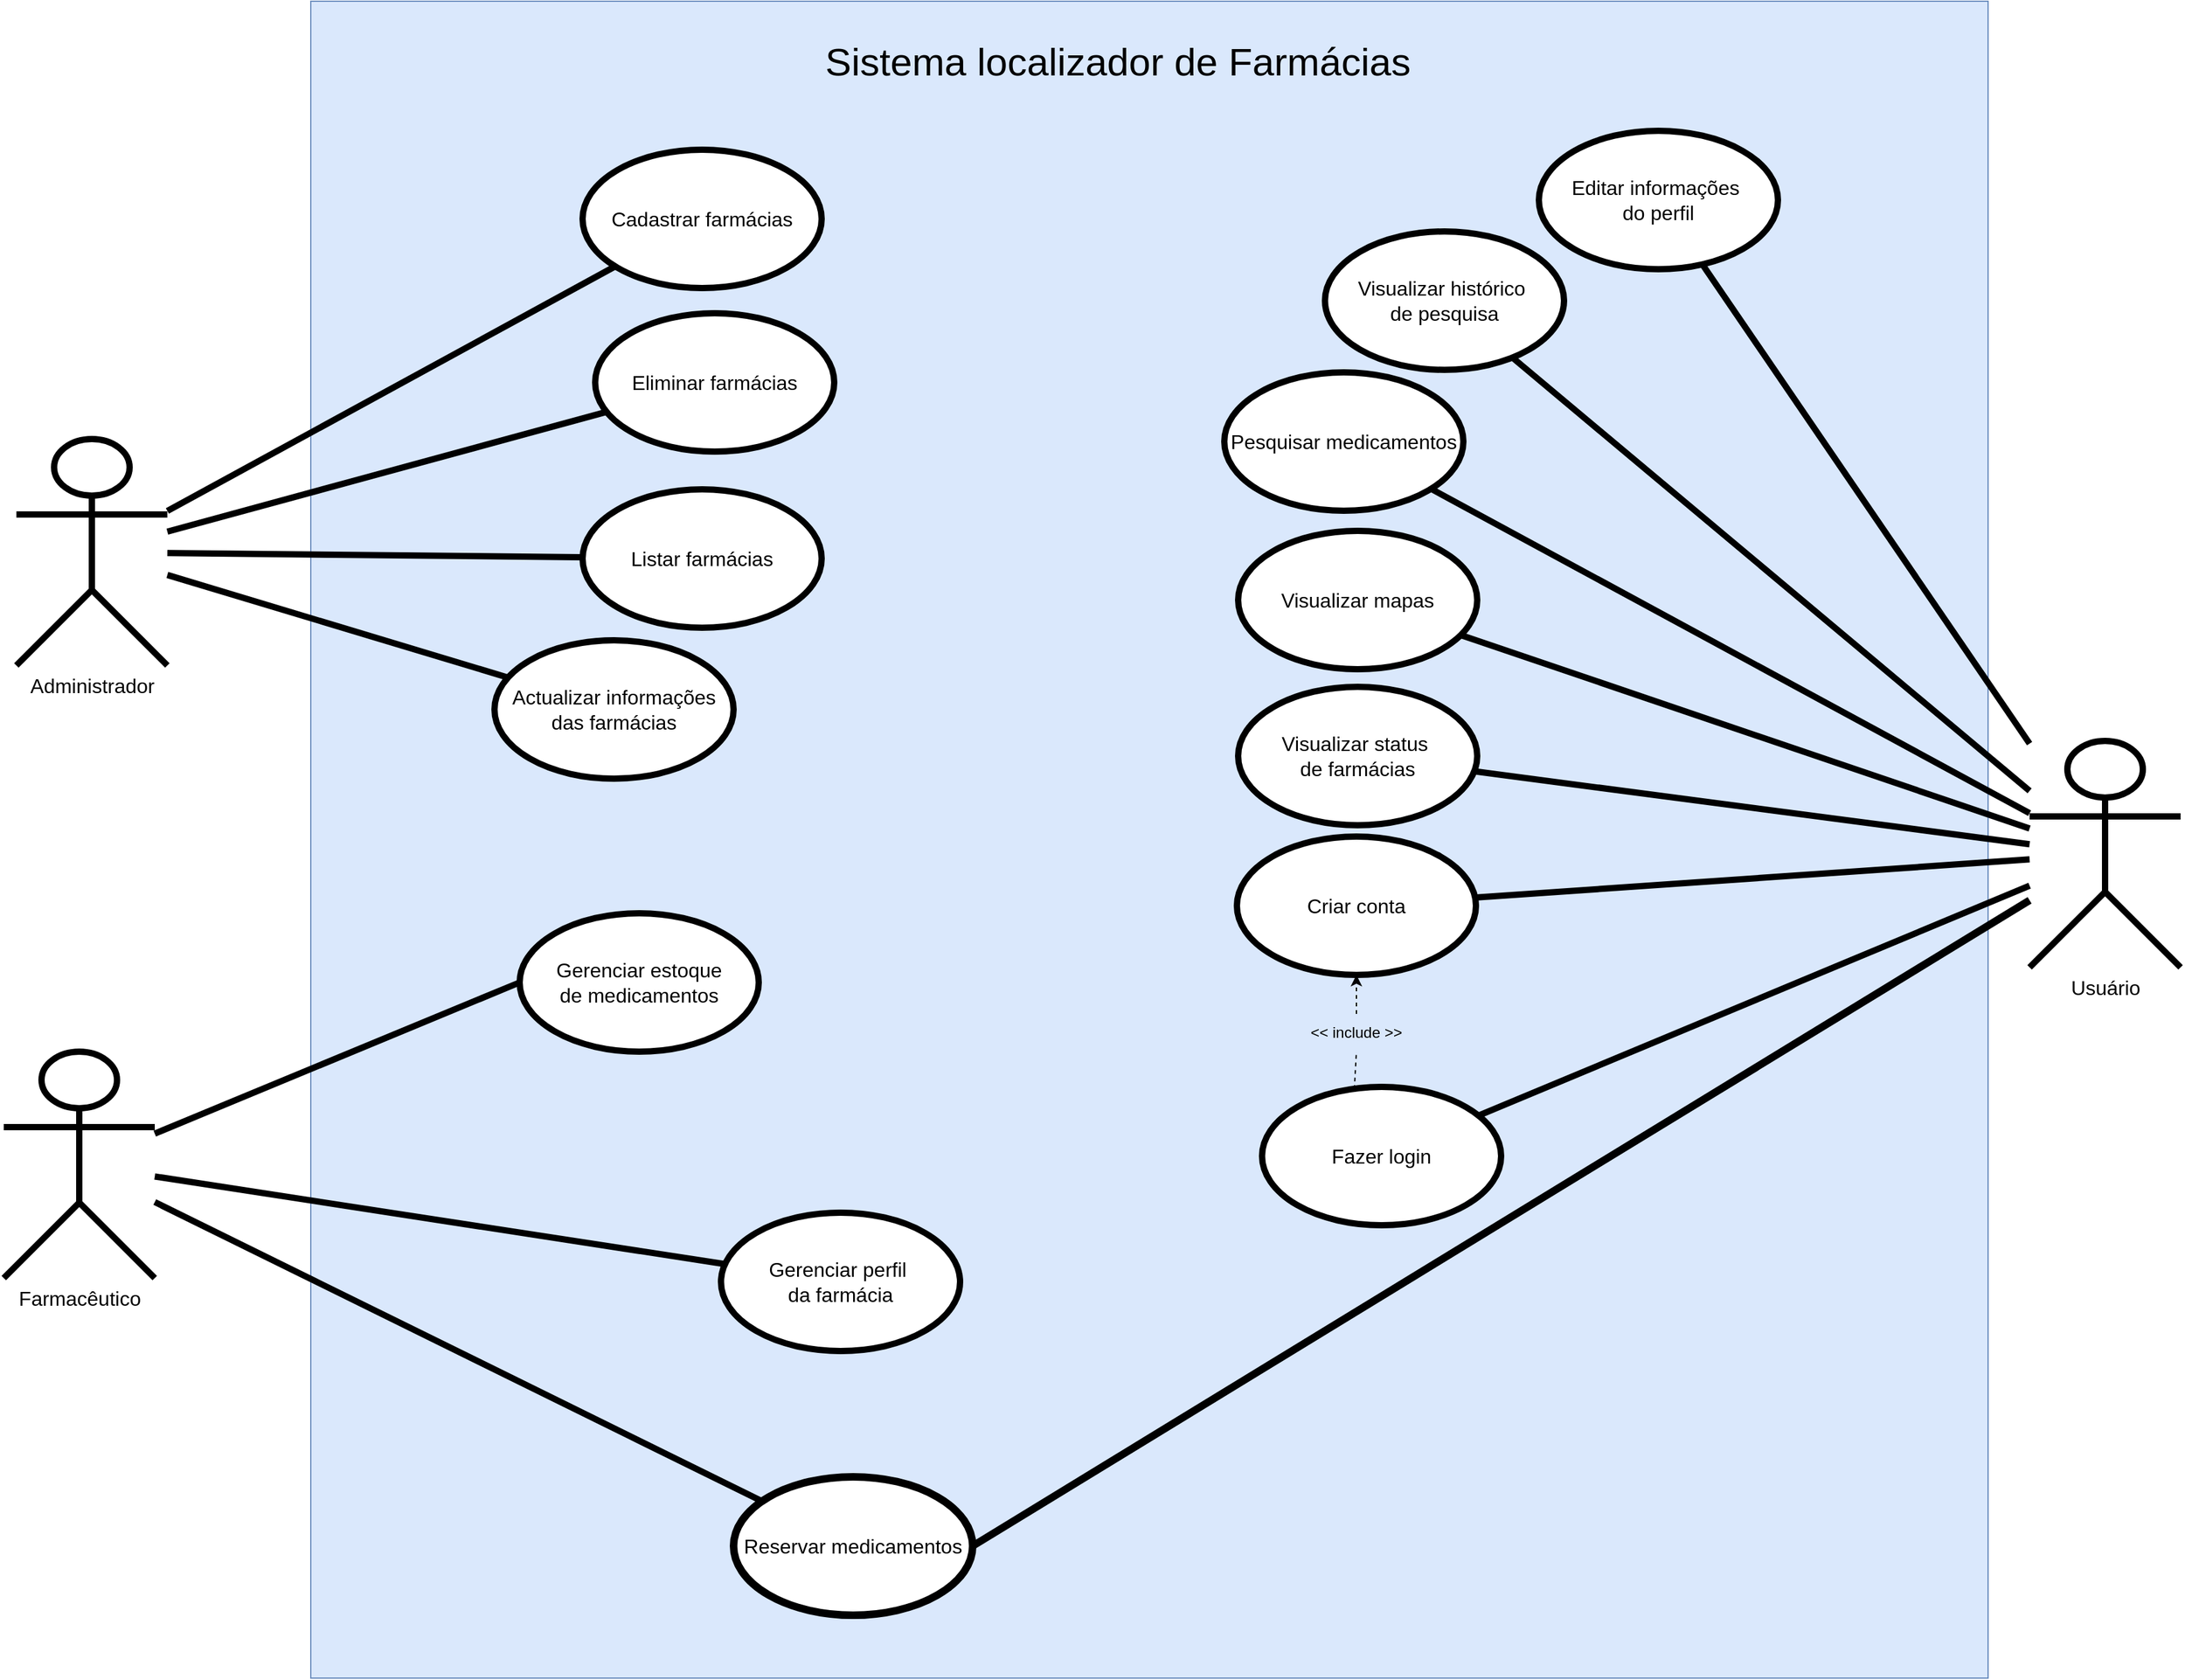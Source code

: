 <mxfile version="27.1.1">
  <diagram name="Page-1" id="ISP--SnWFNsFE30LgpHt">
    <mxGraphModel dx="3815" dy="1918" grid="1" gridSize="10" guides="1" tooltips="1" connect="1" arrows="1" fold="1" page="1" pageScale="1" pageWidth="850" pageHeight="1100" math="0" shadow="0">
      <root>
        <mxCell id="0" />
        <mxCell id="1" parent="0" />
        <mxCell id="jggP7y2I5zszHO7x9FYh-1" value="" style="whiteSpace=wrap;html=1;aspect=fixed;fillColor=#dae8fc;strokeColor=#6c8ebf;" parent="1" vertex="1">
          <mxGeometry x="-186" y="427" width="1333" height="1333" as="geometry" />
        </mxCell>
        <mxCell id="fogrFWhjLAAxcr_gR0iF-7" value="Reservar medicamentos" style="ellipse;whiteSpace=wrap;html=1;fontSize=16;strokeWidth=6;" parent="1" vertex="1">
          <mxGeometry x="150" y="1600" width="190" height="110" as="geometry" />
        </mxCell>
        <mxCell id="fogrFWhjLAAxcr_gR0iF-11" value="Administrador" style="shape=umlActor;verticalLabelPosition=bottom;verticalAlign=top;html=1;outlineConnect=0;strokeWidth=5;fontSize=16;" parent="1" vertex="1">
          <mxGeometry x="-420" y="775" width="120" height="180" as="geometry" />
        </mxCell>
        <mxCell id="fogrFWhjLAAxcr_gR0iF-16" value="Farmacêutico" style="shape=umlActor;verticalLabelPosition=bottom;verticalAlign=top;html=1;outlineConnect=0;strokeWidth=5;fontSize=16;" parent="1" vertex="1">
          <mxGeometry x="-430" y="1262" width="120" height="180" as="geometry" />
        </mxCell>
        <mxCell id="fogrFWhjLAAxcr_gR0iF-17" value="Eliminar farmácias" style="ellipse;whiteSpace=wrap;html=1;strokeWidth=5;fontSize=16;" parent="1" vertex="1">
          <mxGeometry x="40" y="675" width="190" height="110" as="geometry" />
        </mxCell>
        <mxCell id="fogrFWhjLAAxcr_gR0iF-18" value="" style="endArrow=none;html=1;rounded=0;strokeWidth=5;startFill=0;" parent="1" source="fogrFWhjLAAxcr_gR0iF-11" target="fogrFWhjLAAxcr_gR0iF-17" edge="1">
          <mxGeometry width="50" height="50" relative="1" as="geometry">
            <mxPoint x="-280" y="775" as="sourcePoint" />
            <mxPoint x="-140" y="705" as="targetPoint" />
          </mxGeometry>
        </mxCell>
        <mxCell id="fogrFWhjLAAxcr_gR0iF-19" value="Listar farmácias" style="ellipse;whiteSpace=wrap;html=1;strokeWidth=5;fontSize=16;" parent="1" vertex="1">
          <mxGeometry x="30" y="815" width="190" height="110" as="geometry" />
        </mxCell>
        <mxCell id="fogrFWhjLAAxcr_gR0iF-20" value="" style="endArrow=none;html=1;rounded=0;strokeWidth=5;startFill=0;" parent="1" source="fogrFWhjLAAxcr_gR0iF-11" target="fogrFWhjLAAxcr_gR0iF-19" edge="1">
          <mxGeometry width="50" height="50" relative="1" as="geometry">
            <mxPoint x="-280" y="795" as="sourcePoint" />
            <mxPoint x="-140" y="795" as="targetPoint" />
          </mxGeometry>
        </mxCell>
        <mxCell id="fogrFWhjLAAxcr_gR0iF-21" value="Actualizar informações&lt;div&gt;das farmácias&lt;/div&gt;" style="ellipse;whiteSpace=wrap;html=1;strokeWidth=5;fontSize=16;" parent="1" vertex="1">
          <mxGeometry x="-40" y="935" width="190" height="110" as="geometry" />
        </mxCell>
        <mxCell id="fogrFWhjLAAxcr_gR0iF-22" value="" style="endArrow=none;html=1;rounded=0;strokeWidth=5;startFill=0;" parent="1" source="fogrFWhjLAAxcr_gR0iF-11" target="fogrFWhjLAAxcr_gR0iF-21" edge="1">
          <mxGeometry width="50" height="50" relative="1" as="geometry">
            <mxPoint x="-280" y="805" as="sourcePoint" />
            <mxPoint x="-140" y="895" as="targetPoint" />
          </mxGeometry>
        </mxCell>
        <mxCell id="fogrFWhjLAAxcr_gR0iF-23" value="&lt;font&gt;Cadastrar farmácias&lt;/font&gt;" style="ellipse;whiteSpace=wrap;html=1;strokeWidth=5;fontSize=16;" parent="1" vertex="1">
          <mxGeometry x="30" y="545" width="190" height="110" as="geometry" />
        </mxCell>
        <mxCell id="fogrFWhjLAAxcr_gR0iF-24" value="" style="endArrow=none;html=1;rounded=0;strokeWidth=5;startFill=0;" parent="1" source="fogrFWhjLAAxcr_gR0iF-11" target="fogrFWhjLAAxcr_gR0iF-23" edge="1">
          <mxGeometry width="50" height="50" relative="1" as="geometry">
            <mxPoint x="-280" y="755" as="sourcePoint" />
            <mxPoint x="-140" y="615" as="targetPoint" />
          </mxGeometry>
        </mxCell>
        <mxCell id="fogrFWhjLAAxcr_gR0iF-32" value="Gerenciar perfil&amp;nbsp;&lt;div&gt;da farmácia&lt;/div&gt;" style="ellipse;whiteSpace=wrap;html=1;strokeWidth=5;fontSize=16;" parent="1" vertex="1">
          <mxGeometry x="140" y="1390" width="190" height="110" as="geometry" />
        </mxCell>
        <mxCell id="fogrFWhjLAAxcr_gR0iF-33" value="" style="endArrow=none;html=1;rounded=0;strokeWidth=5;startFill=0;" parent="1" source="fogrFWhjLAAxcr_gR0iF-16" target="fogrFWhjLAAxcr_gR0iF-32" edge="1">
          <mxGeometry width="50" height="50" relative="1" as="geometry">
            <mxPoint x="-245" y="1265" as="sourcePoint" />
            <mxPoint x="-145" y="1265" as="targetPoint" />
          </mxGeometry>
        </mxCell>
        <mxCell id="fogrFWhjLAAxcr_gR0iF-36" value="Gerenciar estoque&lt;div&gt;de medicamentos&lt;/div&gt;" style="ellipse;whiteSpace=wrap;html=1;strokeWidth=5;fontSize=16;" parent="1" vertex="1">
          <mxGeometry x="-20" y="1152" width="190" height="110" as="geometry" />
        </mxCell>
        <mxCell id="fogrFWhjLAAxcr_gR0iF-37" value="" style="endArrow=none;html=1;rounded=0;entryX=0;entryY=0.5;entryDx=0;entryDy=0;strokeWidth=5;startFill=0;" parent="1" source="fogrFWhjLAAxcr_gR0iF-16" target="fogrFWhjLAAxcr_gR0iF-36" edge="1">
          <mxGeometry width="50" height="50" relative="1" as="geometry">
            <mxPoint x="-215" y="1175" as="sourcePoint" />
            <mxPoint x="-135" y="1045" as="targetPoint" />
          </mxGeometry>
        </mxCell>
        <mxCell id="fogrFWhjLAAxcr_gR0iF-45" value="" style="endArrow=none;html=1;rounded=0;entryX=1;entryY=0.5;entryDx=0;entryDy=0;strokeWidth=6;startFill=0;" parent="1" source="fogrFWhjLAAxcr_gR0iF-1" target="fogrFWhjLAAxcr_gR0iF-7" edge="1">
          <mxGeometry width="50" height="50" relative="1" as="geometry">
            <mxPoint x="530" y="825" as="sourcePoint" />
            <mxPoint x="390" y="1105" as="targetPoint" />
          </mxGeometry>
        </mxCell>
        <mxCell id="fogrFWhjLAAxcr_gR0iF-46" value="" style="endArrow=none;html=1;rounded=0;strokeWidth=5;" parent="1" source="fogrFWhjLAAxcr_gR0iF-7" target="fogrFWhjLAAxcr_gR0iF-16" edge="1">
          <mxGeometry width="50" height="50" relative="1" as="geometry">
            <mxPoint x="-145" y="1535" as="sourcePoint" />
            <mxPoint x="-255" y="1305" as="targetPoint" />
          </mxGeometry>
        </mxCell>
        <mxCell id="fogrFWhjLAAxcr_gR0iF-6" value="" style="endArrow=none;html=1;rounded=0;strokeWidth=5;startFill=0;" parent="1" source="fogrFWhjLAAxcr_gR0iF-1" target="fogrFWhjLAAxcr_gR0iF-3" edge="1">
          <mxGeometry width="50" height="50" relative="1" as="geometry">
            <mxPoint x="598" y="780" as="sourcePoint" />
            <mxPoint x="738" y="710" as="targetPoint" />
          </mxGeometry>
        </mxCell>
        <mxCell id="fogrFWhjLAAxcr_gR0iF-10" value="" style="endArrow=none;html=1;rounded=0;strokeWidth=5;startFill=0;" parent="1" source="fogrFWhjLAAxcr_gR0iF-1" target="fogrFWhjLAAxcr_gR0iF-9" edge="1">
          <mxGeometry width="50" height="50" relative="1" as="geometry">
            <mxPoint x="598" y="810" as="sourcePoint" />
            <mxPoint x="738" y="825" as="targetPoint" />
          </mxGeometry>
        </mxCell>
        <mxCell id="fogrFWhjLAAxcr_gR0iF-13" value="" style="endArrow=none;html=1;rounded=0;strokeWidth=5;startFill=0;" parent="1" source="fogrFWhjLAAxcr_gR0iF-1" target="fogrFWhjLAAxcr_gR0iF-12" edge="1">
          <mxGeometry width="50" height="50" relative="1" as="geometry">
            <mxPoint x="598" y="760" as="sourcePoint" />
            <mxPoint x="738" y="620" as="targetPoint" />
          </mxGeometry>
        </mxCell>
        <mxCell id="fogrFWhjLAAxcr_gR0iF-15" value="" style="endArrow=none;html=1;rounded=0;strokeWidth=5;startFill=0;" parent="1" source="fogrFWhjLAAxcr_gR0iF-1" target="fogrFWhjLAAxcr_gR0iF-14" edge="1">
          <mxGeometry width="50" height="50" relative="1" as="geometry">
            <mxPoint x="598" y="820" as="sourcePoint" />
            <mxPoint x="740" y="935" as="targetPoint" />
          </mxGeometry>
        </mxCell>
        <mxCell id="fogrFWhjLAAxcr_gR0iF-1" value="Usuário" style="shape=umlActor;verticalLabelPosition=bottom;verticalAlign=top;html=1;outlineConnect=0;strokeWidth=5;fontSize=16;" parent="1" vertex="1">
          <mxGeometry x="1180" y="1015" width="120" height="180" as="geometry" />
        </mxCell>
        <mxCell id="fogrFWhjLAAxcr_gR0iF-3" value="Pesquisar medicamentos" style="ellipse;whiteSpace=wrap;html=1;strokeWidth=5;fontSize=16;" parent="1" vertex="1">
          <mxGeometry x="540" y="722" width="190" height="110" as="geometry" />
        </mxCell>
        <mxCell id="fogrFWhjLAAxcr_gR0iF-9" value="Visualizar mapas" style="ellipse;whiteSpace=wrap;html=1;strokeWidth=5;fontSize=16;" parent="1" vertex="1">
          <mxGeometry x="551" y="848" width="190" height="110" as="geometry" />
        </mxCell>
        <mxCell id="fogrFWhjLAAxcr_gR0iF-12" value="Visualizar histórico&amp;nbsp;&lt;div&gt;de pesquisa&lt;/div&gt;" style="ellipse;whiteSpace=wrap;html=1;strokeWidth=5;fontSize=16;" parent="1" vertex="1">
          <mxGeometry x="620" y="610" width="190" height="110" as="geometry" />
        </mxCell>
        <mxCell id="fogrFWhjLAAxcr_gR0iF-14" value="Visualizar status&amp;nbsp;&lt;div&gt;de farmácias&lt;/div&gt;" style="ellipse;whiteSpace=wrap;html=1;strokeWidth=5;fontSize=16;" parent="1" vertex="1">
          <mxGeometry x="551" y="972" width="190" height="110" as="geometry" />
        </mxCell>
        <mxCell id="jggP7y2I5zszHO7x9FYh-2" value="Editar informações&amp;nbsp;&lt;div&gt;do perfil&lt;/div&gt;" style="ellipse;whiteSpace=wrap;html=1;strokeWidth=5;fontSize=16;" parent="1" vertex="1">
          <mxGeometry x="790" y="530" width="190" height="110" as="geometry" />
        </mxCell>
        <mxCell id="jggP7y2I5zszHO7x9FYh-3" value="" style="endArrow=none;html=1;rounded=0;strokeWidth=5;startFill=0;" parent="1" source="fogrFWhjLAAxcr_gR0iF-1" target="jggP7y2I5zszHO7x9FYh-2" edge="1">
          <mxGeometry width="50" height="50" relative="1" as="geometry">
            <mxPoint x="1233" y="905" as="sourcePoint" />
            <mxPoint x="830" y="600" as="targetPoint" />
          </mxGeometry>
        </mxCell>
        <mxCell id="fCcsFFEf2F1g8nVHlFm7-1" value="Sistema localizador de Farmácias" style="text;strokeColor=none;align=center;fillColor=none;html=1;verticalAlign=middle;whiteSpace=wrap;rounded=0;fontSize=31;" parent="1" vertex="1">
          <mxGeometry x="170" y="460" width="571" height="30" as="geometry" />
        </mxCell>
        <mxCell id="gOa7Xr6rGi5W5qqKLxND-1" value="" style="endArrow=none;html=1;rounded=0;strokeWidth=5;startFill=0;" edge="1" parent="1" target="gOa7Xr6rGi5W5qqKLxND-2" source="fogrFWhjLAAxcr_gR0iF-1">
          <mxGeometry width="50" height="50" relative="1" as="geometry">
            <mxPoint x="1100" y="1508" as="sourcePoint" />
            <mxPoint x="660" y="1330" as="targetPoint" />
          </mxGeometry>
        </mxCell>
        <mxCell id="gOa7Xr6rGi5W5qqKLxND-2" value="Criar conta" style="ellipse;whiteSpace=wrap;html=1;strokeWidth=5;fontSize=16;" vertex="1" parent="1">
          <mxGeometry x="550" y="1091" width="190" height="110" as="geometry" />
        </mxCell>
        <mxCell id="gOa7Xr6rGi5W5qqKLxND-3" value="" style="endArrow=none;html=1;rounded=0;strokeWidth=5;startFill=0;" edge="1" parent="1" target="gOa7Xr6rGi5W5qqKLxND-4" source="fogrFWhjLAAxcr_gR0iF-1">
          <mxGeometry width="50" height="50" relative="1" as="geometry">
            <mxPoint x="1070" y="1271" as="sourcePoint" />
            <mxPoint x="550" y="1483" as="targetPoint" />
          </mxGeometry>
        </mxCell>
        <mxCell id="gOa7Xr6rGi5W5qqKLxND-4" value="Fazer login" style="ellipse;whiteSpace=wrap;html=1;strokeWidth=5;fontSize=16;" vertex="1" parent="1">
          <mxGeometry x="570" y="1290" width="190" height="110" as="geometry" />
        </mxCell>
        <mxCell id="gOa7Xr6rGi5W5qqKLxND-5" value="&amp;lt;&amp;lt; include &amp;gt;&amp;gt;" style="text;strokeColor=none;align=center;fillColor=none;html=1;verticalAlign=middle;whiteSpace=wrap;rounded=0;strokeWidth=6;" vertex="1" parent="1">
          <mxGeometry x="580" y="1232" width="130" height="30" as="geometry" />
        </mxCell>
        <mxCell id="gOa7Xr6rGi5W5qqKLxND-7" value="" style="endArrow=none;dashed=1;html=1;rounded=0;entryX=0.5;entryY=1;entryDx=0;entryDy=0;exitX=0.386;exitY=0.015;exitDx=0;exitDy=0;exitPerimeter=0;" edge="1" parent="1" source="gOa7Xr6rGi5W5qqKLxND-4" target="gOa7Xr6rGi5W5qqKLxND-5">
          <mxGeometry width="50" height="50" relative="1" as="geometry">
            <mxPoint x="660" y="1239" as="sourcePoint" />
            <mxPoint x="665" y="1261" as="targetPoint" />
          </mxGeometry>
        </mxCell>
        <mxCell id="gOa7Xr6rGi5W5qqKLxND-8" value="" style="endArrow=classic;html=1;rounded=0;exitX=0.5;exitY=0;exitDx=0;exitDy=0;entryX=0.5;entryY=1;entryDx=0;entryDy=0;dashed=1;" edge="1" parent="1" source="gOa7Xr6rGi5W5qqKLxND-5" target="gOa7Xr6rGi5W5qqKLxND-2">
          <mxGeometry width="50" height="50" relative="1" as="geometry">
            <mxPoint x="730" y="1180" as="sourcePoint" />
            <mxPoint x="780" y="1130" as="targetPoint" />
          </mxGeometry>
        </mxCell>
      </root>
    </mxGraphModel>
  </diagram>
</mxfile>
